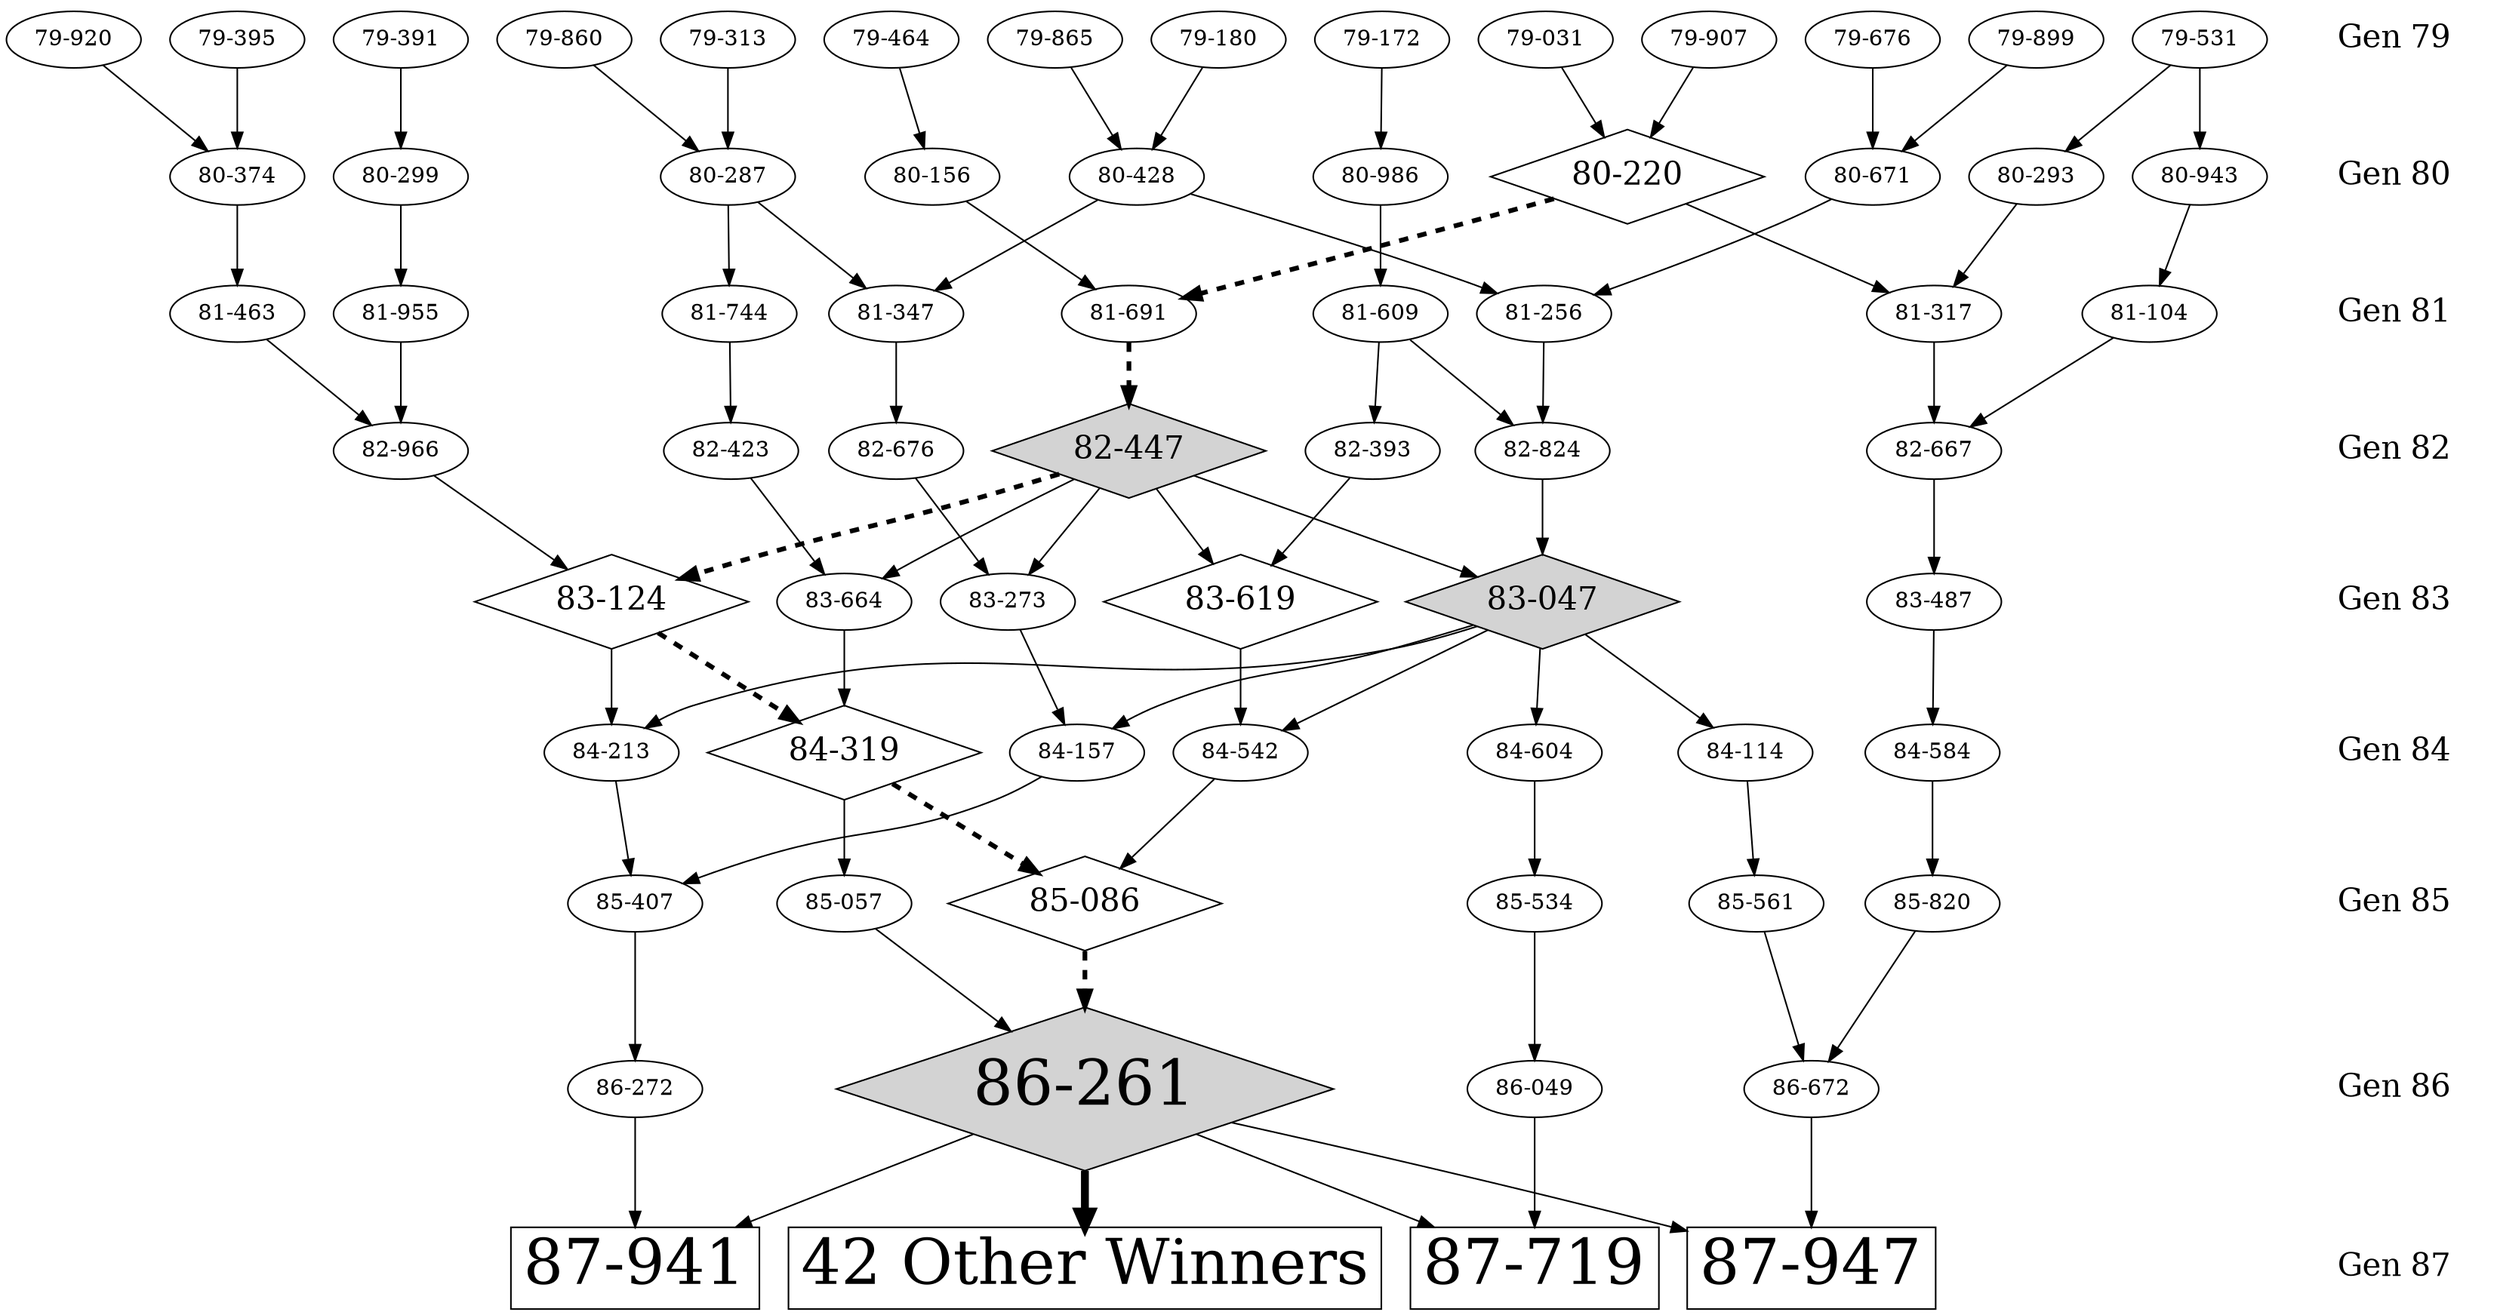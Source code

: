 digraph G {
	"79-031" -> "80-220";
	"79-172" -> "80-986";
	"79-180" -> "80-428";
	"79-313" -> "80-287";
	"79-391" -> "80-299";
	"79-395" -> "80-374";
	"79-464" -> "80-156";
	"79-531" -> "80-943";
	"79-531" -> "80-293";
	"79-676" -> "80-671";
	"79-860" -> "80-287";
	"79-865" -> "80-428";
	"79-899" -> "80-671";
	"79-907" -> "80-220";
	"79-920" -> "80-374";
	"80-156" -> "81-691";
	"80-220" -> "81-691" [penwidth=3, style=dashed];
	"80-220" [shape=diamond, fontsize=20]
	"80-220" -> "81-317";
	"80-287" -> "81-347";
	"80-287" -> "81-744";
	"80-293" -> "81-317";
	"80-299" -> "81-955";
	"80-374" -> "81-463";
	"80-428" -> "81-347";
	"80-428" -> "81-256";
	"80-671" -> "81-256";
	"80-943" -> "81-104";
	"80-986" -> "81-609";
	"81-104" -> "82-667";
	"81-256" -> "82-824";
	"81-317" -> "82-667";
	"81-347" -> "82-676";
	"81-463" -> "82-966";
	"81-609" -> "82-824";
	"81-609" -> "82-393";
	"82-447" [shape=diamond, style=filled, fillcolor="lightgrey", fontsize=20]
	"81-691" -> "82-447" [penwidth=3, style=dashed];
	"81-744" -> "82-423";
	"81-955" -> "82-966";
	"82-393" -> "83-619";
	"82-423" -> "83-664";
	"82-447" -> "83-664";
	"82-447" -> "83-619";
	"82-447" -> "83-273";
	"82-447" -> "83-124" [penwidth=3, style=dashed];
	"82-447" -> "83-047";
	"82-667" -> "83-487";
	"82-676" -> "83-273";
	"82-824" -> "83-047";
	"82-966" -> "83-124";
	"83-047" [shape=diamond, style=filled, fillcolor="lightgrey", fontsize=20]
	"83-047" -> "84-604";
	"83-047" -> "84-542";
	"83-047" -> "84-114";
	"83-047" -> "84-157";
	"83-047" -> "84-213";
	"83-124" -> "84-319" [penwidth=3, style=dashed];
	"83-124" [shape=diamond, fontsize=20]
	"83-124" -> "84-213";
	"83-273" -> "84-157";
	"83-487" -> "84-584";
	"83-619" [shape=diamond, fontsize=20]
	"83-619" -> "84-542";
	"83-664" -> "84-319";
	"84-114" -> "85-561";
	"84-157" -> "85-407";
	"84-213" -> "85-407";
	"84-319" -> "85-057";
	"84-319" [shape=diamond, fontsize=20]
	"84-319" -> "85-086" [penwidth=3, style=dashed];
	"84-542" -> "85-086";
	"84-584" -> "85-820";
	"84-604" -> "85-534";
	"85-057" -> "86-261";
	"85-086" [shape=diamond, fontsize=20]
	"85-086" -> "86-261" [penwidth=3, style=dashed];
	"85-407" -> "86-272";
	"85-534" -> "86-049";
	"85-561" -> "86-672";
	"85-820" -> "86-672";
	"87-719" [shape=rectangle, fontsize=40]
	"87-941" [shape=rectangle, fontsize=40]
	"87-947" [shape=rectangle, fontsize=40]
	"86-049" -> "87-719";
	"86-272" -> "87-941";
	"86-672" -> "87-947";

	"42 Other Winners" [shape=rectangle, fontsize=40]
	"86-261" [shape=diamond, style=filled, fillcolor="lightgrey", fontsize=40]
	"86-261" -> "42 Other Winners" [penwidth=5];
	"86-261" -> "87-719";
	"86-261" -> "87-941";
	"86-261" -> "87-947";

	node [penwidth=0, fontsize=20]
	"Gen 79" -> "Gen 80" -> "Gen 81" -> "Gen 82" -> "Gen 83" -> "Gen 84" -> "Gen 85" -> "Gen 86" -> "Gen 87" [style=invis];
	{ rank=same; "Gen 79", "79-031" }
	{ rank=same; "Gen 80", "80-428" }
	{ rank=same; "Gen 81", "81-256" }
	{ rank=same; "Gen 82", "82-824" }
	{ rank=same; "Gen 83", "83-047" }
	{ rank=same; "Gen 84", "84-157" }
	{ rank=same; "Gen 85", "85-407" }
	{ rank=same; "Gen 86", "86-049" }
	{ rank=same; "Gen 87", "87-947" }
}
